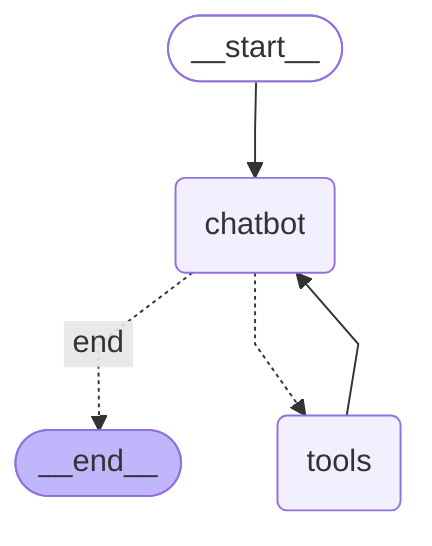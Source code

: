 ---
config:
  flowchart:
    curve: linear
---
graph TD;
	__start__([<p>__start__</p>]):::first
	chatbot(chatbot)
	tools(tools)
	__end__([<p>__end__</p>]):::last
	__start__ --> chatbot;
	chatbot -. &nbsp;end&nbsp; .-> __end__;
	chatbot -.-> tools;
	tools --> chatbot;
	classDef default fill:#f2f0ff,line-height:1.2
	classDef first fill-opacity:0
	classDef last fill:#bfb6fc